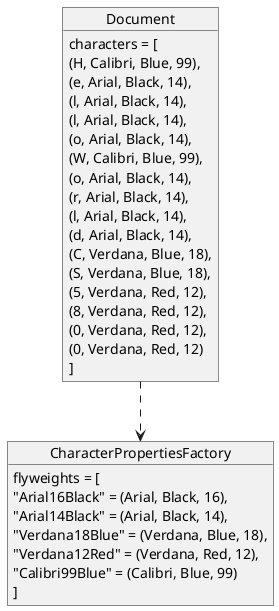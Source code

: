 @startuml
object "CharacterPropertiesFactory" as factory {
    flyweights = [
        "Arial16Black" = (Arial, Black, 16),
        "Arial14Black" = (Arial, Black, 14),
        "Verdana18Blue" = (Verdana, Blue, 18),
        "Verdana12Red" = (Verdana, Red, 12),
        "Calibri99Blue" = (Calibri, Blue, 99)
    ]
}

object "Document" as document {
    characters = [
        (H, Calibri, Blue, 99),
        (e, Arial, Black, 14),
        (l, Arial, Black, 14),
        (l, Arial, Black, 14),
        (o, Arial, Black, 14),
        (W, Calibri, Blue, 99),
        (o, Arial, Black, 14),
        (r, Arial, Black, 14),
        (l, Arial, Black, 14),
        (d, Arial, Black, 14),
        (C, Verdana, Blue, 18),
        (S, Verdana, Blue, 18),
        (5, Verdana, Red, 12),
        (8, Verdana, Red, 12),
        (0, Verdana, Red, 12),
        (0, Verdana, Red, 12)
    ]
}

document ..> factory

@enduml